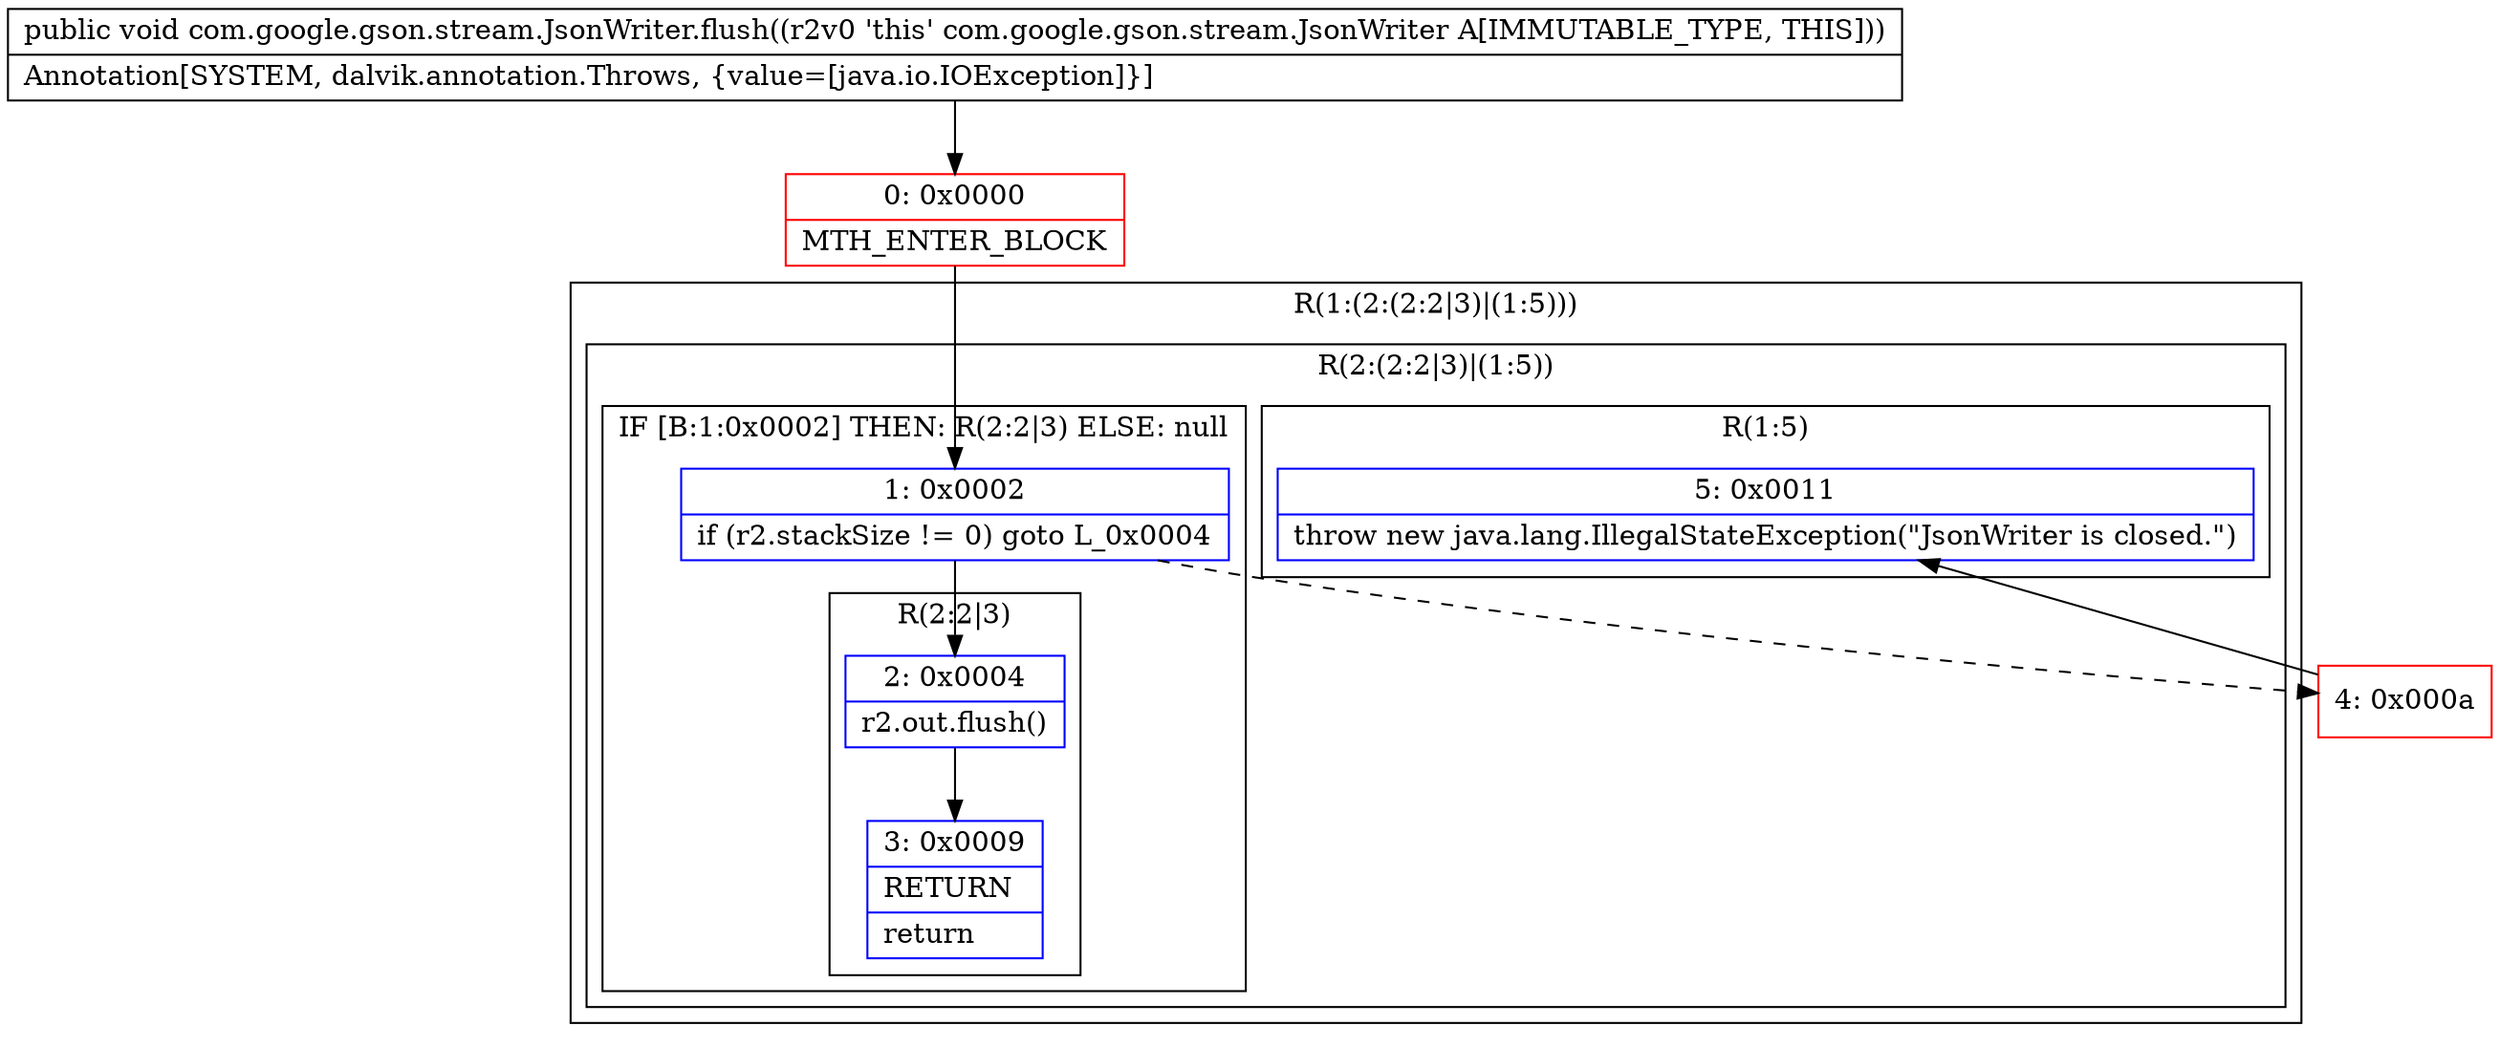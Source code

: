 digraph "CFG forcom.google.gson.stream.JsonWriter.flush()V" {
subgraph cluster_Region_1670551814 {
label = "R(1:(2:(2:2|3)|(1:5)))";
node [shape=record,color=blue];
subgraph cluster_Region_450457537 {
label = "R(2:(2:2|3)|(1:5))";
node [shape=record,color=blue];
subgraph cluster_IfRegion_369303464 {
label = "IF [B:1:0x0002] THEN: R(2:2|3) ELSE: null";
node [shape=record,color=blue];
Node_1 [shape=record,label="{1\:\ 0x0002|if (r2.stackSize != 0) goto L_0x0004\l}"];
subgraph cluster_Region_1829869058 {
label = "R(2:2|3)";
node [shape=record,color=blue];
Node_2 [shape=record,label="{2\:\ 0x0004|r2.out.flush()\l}"];
Node_3 [shape=record,label="{3\:\ 0x0009|RETURN\l|return\l}"];
}
}
subgraph cluster_Region_448555023 {
label = "R(1:5)";
node [shape=record,color=blue];
Node_5 [shape=record,label="{5\:\ 0x0011|throw new java.lang.IllegalStateException(\"JsonWriter is closed.\")\l}"];
}
}
}
Node_0 [shape=record,color=red,label="{0\:\ 0x0000|MTH_ENTER_BLOCK\l}"];
Node_4 [shape=record,color=red,label="{4\:\ 0x000a}"];
MethodNode[shape=record,label="{public void com.google.gson.stream.JsonWriter.flush((r2v0 'this' com.google.gson.stream.JsonWriter A[IMMUTABLE_TYPE, THIS]))  | Annotation[SYSTEM, dalvik.annotation.Throws, \{value=[java.io.IOException]\}]\l}"];
MethodNode -> Node_0;
Node_1 -> Node_2;
Node_1 -> Node_4[style=dashed];
Node_2 -> Node_3;
Node_0 -> Node_1;
Node_4 -> Node_5;
}

